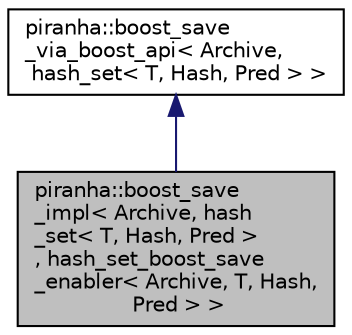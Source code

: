 digraph "piranha::boost_save_impl&lt; Archive, hash_set&lt; T, Hash, Pred &gt;, hash_set_boost_save_enabler&lt; Archive, T, Hash, Pred &gt; &gt;"
{
  edge [fontname="Helvetica",fontsize="10",labelfontname="Helvetica",labelfontsize="10"];
  node [fontname="Helvetica",fontsize="10",shape=record];
  Node0 [label="piranha::boost_save\l_impl\< Archive, hash\l_set\< T, Hash, Pred \>\l, hash_set_boost_save\l_enabler\< Archive, T, Hash,\l Pred \> \>",height=0.2,width=0.4,color="black", fillcolor="grey75", style="filled", fontcolor="black"];
  Node1 -> Node0 [dir="back",color="midnightblue",fontsize="10",style="solid",fontname="Helvetica"];
  Node1 [label="piranha::boost_save\l_via_boost_api\< Archive,\l hash_set\< T, Hash, Pred \> \>",height=0.2,width=0.4,color="black", fillcolor="white", style="filled",URL="$structpiranha_1_1boost__save__via__boost__api.html"];
}
